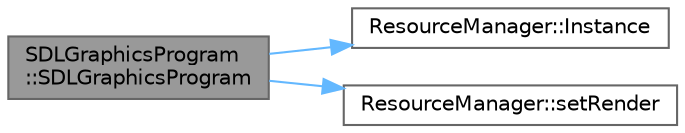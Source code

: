 digraph "SDLGraphicsProgram::SDLGraphicsProgram"
{
 // LATEX_PDF_SIZE
  bgcolor="transparent";
  edge [fontname=Helvetica,fontsize=10,labelfontname=Helvetica,labelfontsize=10];
  node [fontname=Helvetica,fontsize=10,shape=box,height=0.2,width=0.4];
  rankdir="LR";
  Node1 [id="Node000001",label="SDLGraphicsProgram\l::SDLGraphicsProgram",height=0.2,width=0.4,color="gray40", fillcolor="grey60", style="filled", fontcolor="black",tooltip=" "];
  Node1 -> Node2 [id="edge1_Node000001_Node000002",color="steelblue1",style="solid",tooltip=" "];
  Node2 [id="Node000002",label="ResourceManager::Instance",height=0.2,width=0.4,color="grey40", fillcolor="white", style="filled",URL="$struct_resource_manager.html#a48cd1c56c64af260a6ddb5fbd4daae54",tooltip=" "];
  Node1 -> Node3 [id="edge2_Node000001_Node000003",color="steelblue1",style="solid",tooltip=" "];
  Node3 [id="Node000003",label="ResourceManager::setRender",height=0.2,width=0.4,color="grey40", fillcolor="white", style="filled",URL="$struct_resource_manager.html#ab3e1235f26eff301f855106df5dba6b5",tooltip=" "];
}
